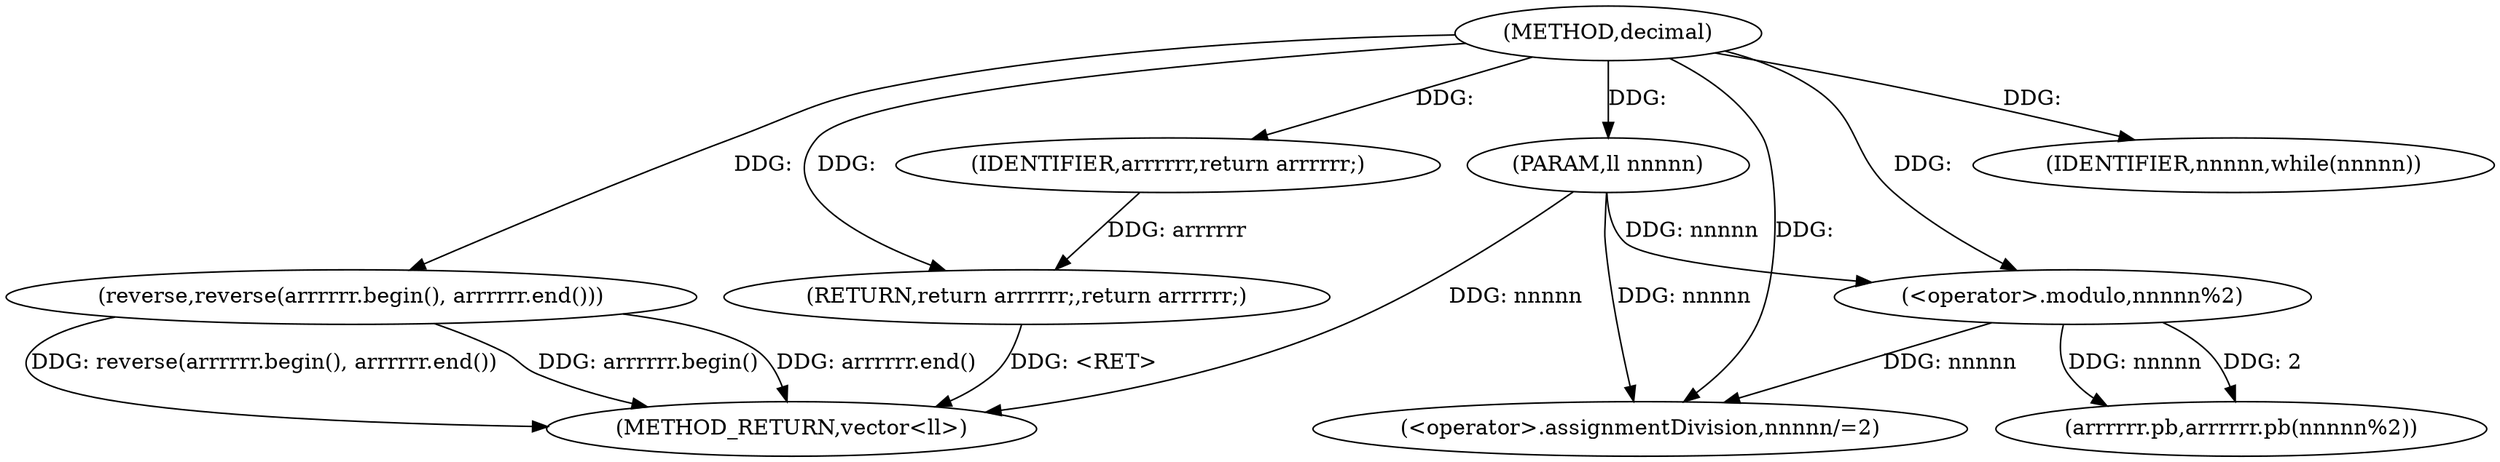 digraph "decimal" {  
"1000255" [label = "(METHOD,decimal)" ]
"1000274" [label = "(METHOD_RETURN,vector<ll>)" ]
"1000256" [label = "(PARAM,ll nnnnn)" ]
"1000269" [label = "(reverse,reverse(arrrrrr.begin(), arrrrrr.end()))" ]
"1000272" [label = "(RETURN,return arrrrrr;,return arrrrrr;)" ]
"1000260" [label = "(IDENTIFIER,nnnnn,while(nnnnn))" ]
"1000273" [label = "(IDENTIFIER,arrrrrr,return arrrrrr;)" ]
"1000262" [label = "(arrrrrr.pb,arrrrrr.pb(nnnnn%2))" ]
"1000266" [label = "(<operator>.assignmentDivision,nnnnn/=2)" ]
"1000263" [label = "(<operator>.modulo,nnnnn%2)" ]
  "1000272" -> "1000274"  [ label = "DDG: <RET>"] 
  "1000256" -> "1000274"  [ label = "DDG: nnnnn"] 
  "1000269" -> "1000274"  [ label = "DDG: arrrrrr.begin()"] 
  "1000269" -> "1000274"  [ label = "DDG: arrrrrr.end()"] 
  "1000269" -> "1000274"  [ label = "DDG: reverse(arrrrrr.begin(), arrrrrr.end())"] 
  "1000255" -> "1000256"  [ label = "DDG: "] 
  "1000273" -> "1000272"  [ label = "DDG: arrrrrr"] 
  "1000255" -> "1000272"  [ label = "DDG: "] 
  "1000255" -> "1000260"  [ label = "DDG: "] 
  "1000255" -> "1000269"  [ label = "DDG: "] 
  "1000255" -> "1000273"  [ label = "DDG: "] 
  "1000255" -> "1000266"  [ label = "DDG: "] 
  "1000263" -> "1000262"  [ label = "DDG: 2"] 
  "1000263" -> "1000262"  [ label = "DDG: nnnnn"] 
  "1000263" -> "1000266"  [ label = "DDG: nnnnn"] 
  "1000256" -> "1000266"  [ label = "DDG: nnnnn"] 
  "1000256" -> "1000263"  [ label = "DDG: nnnnn"] 
  "1000255" -> "1000263"  [ label = "DDG: "] 
}
